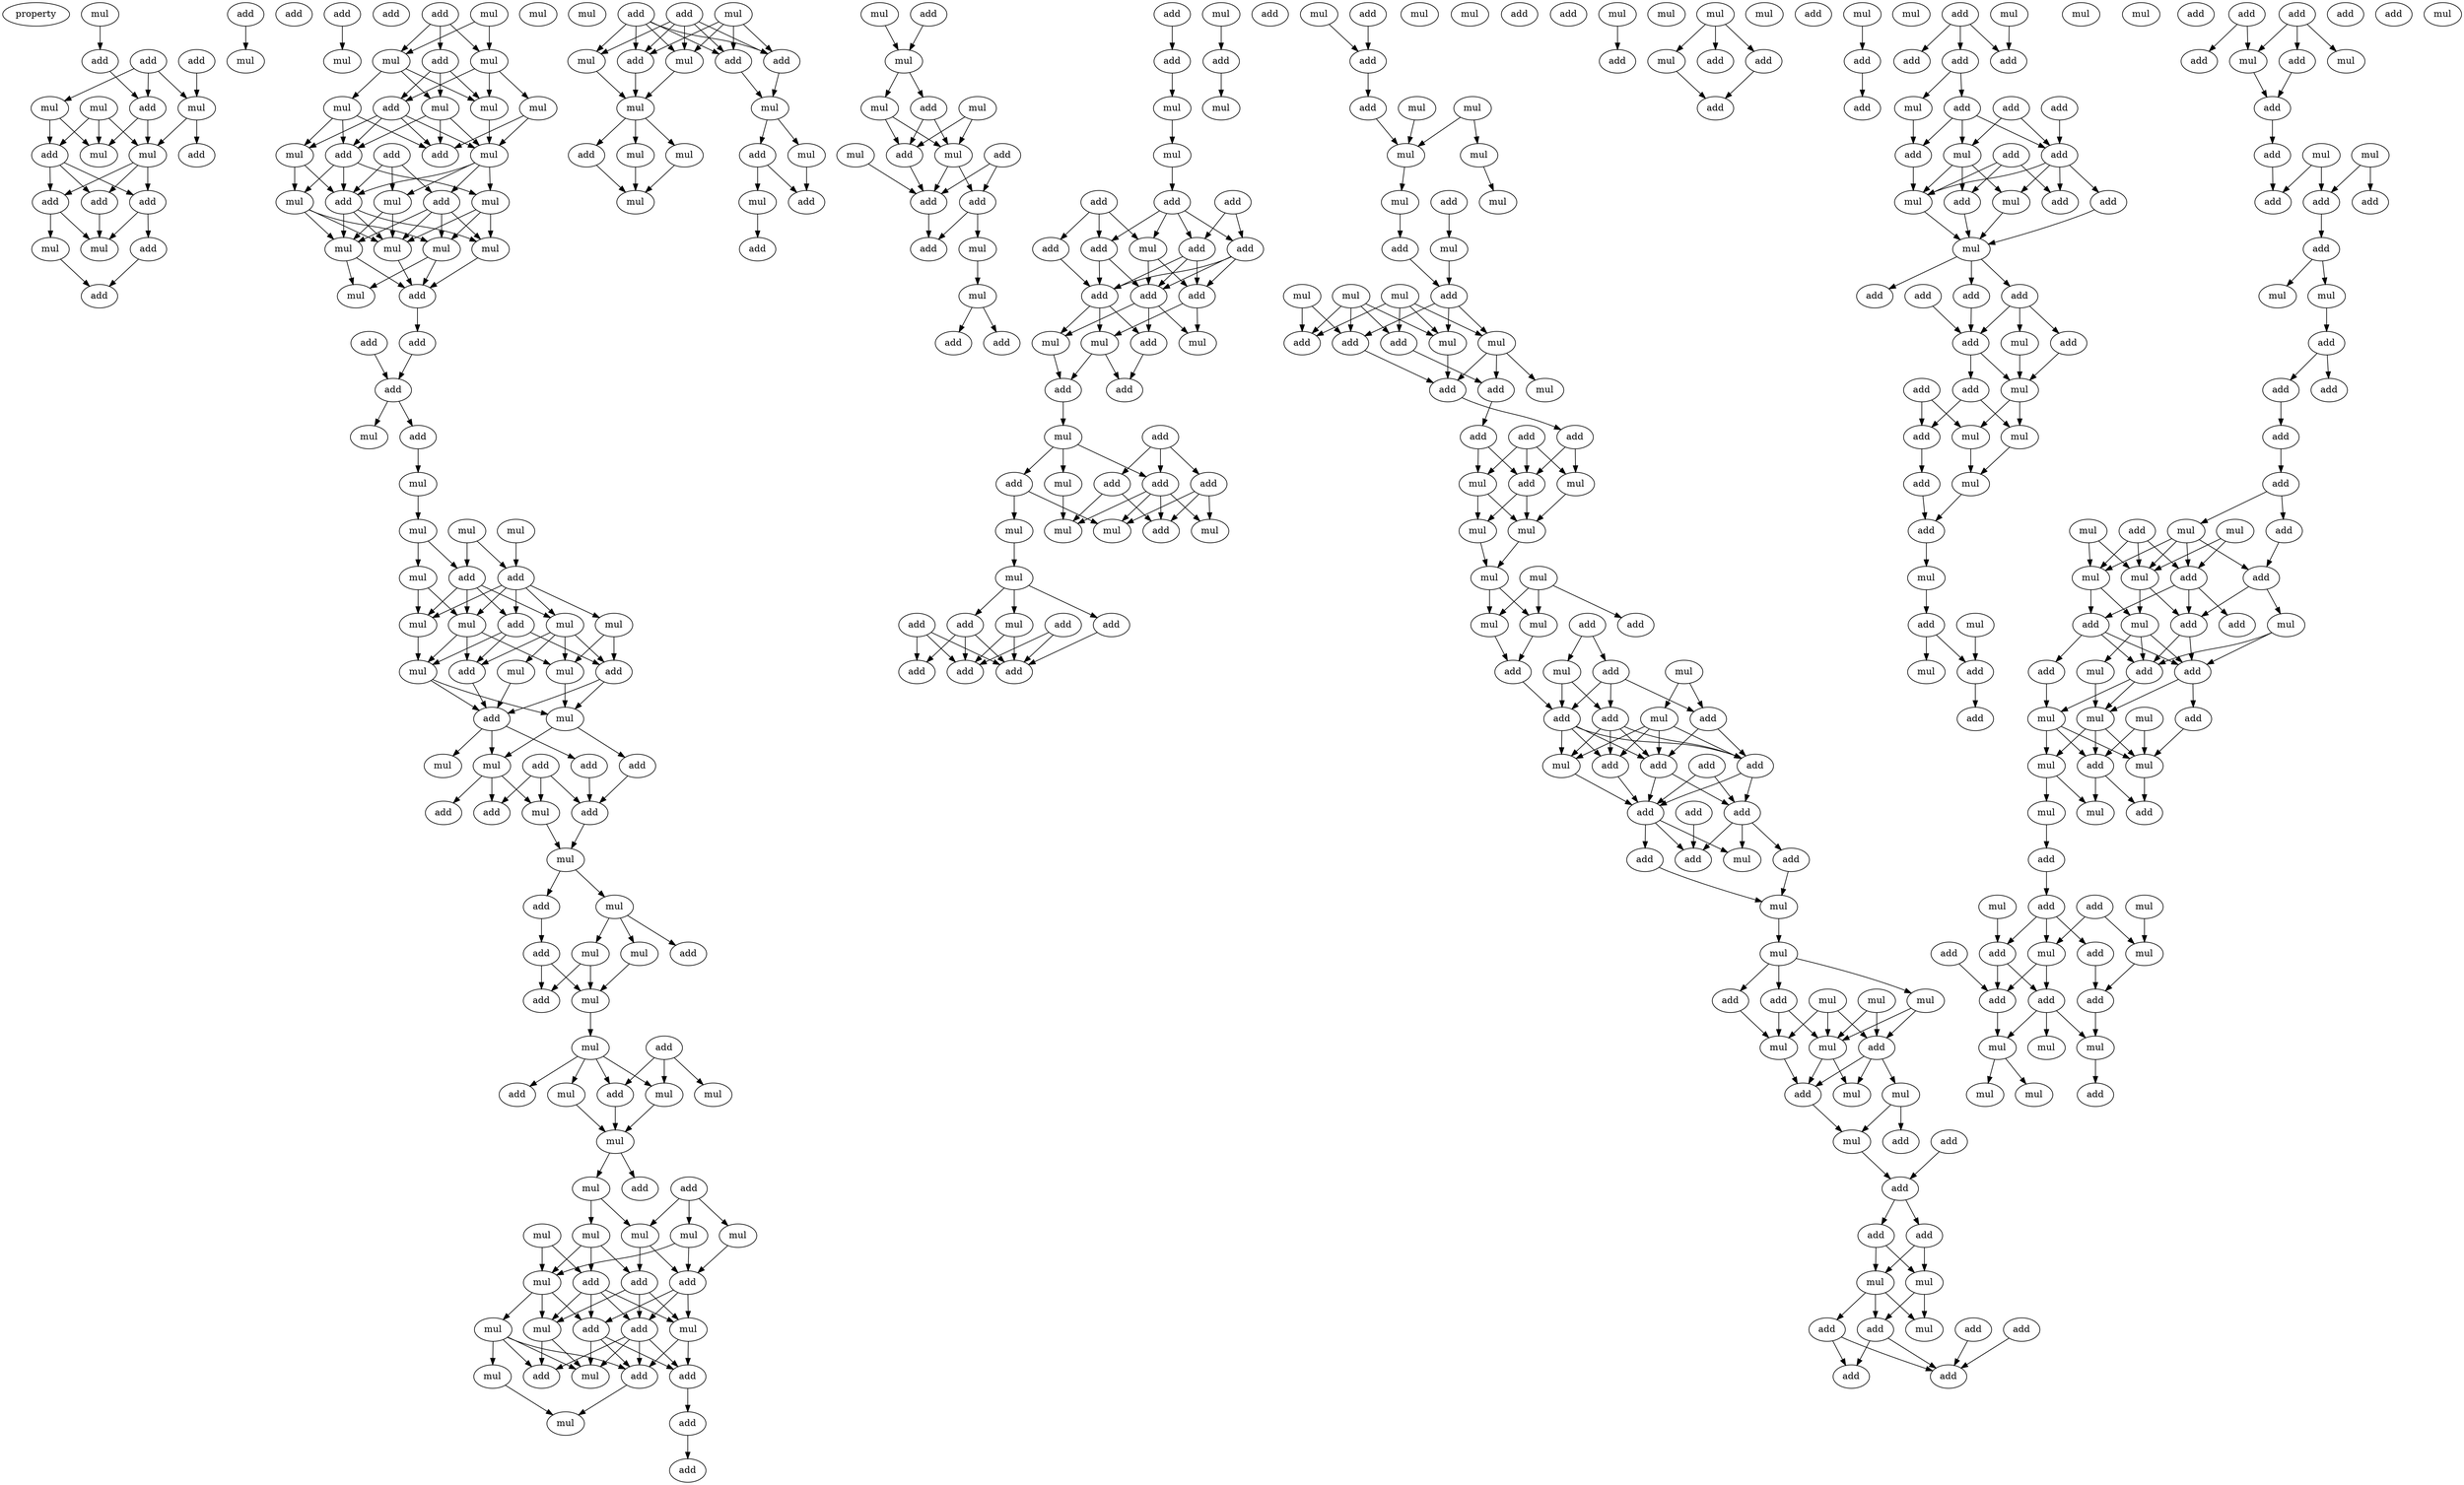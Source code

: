 digraph {
    node [fontcolor=black]
    property [mul=2,lf=1.5]
    0 [ label = mul ];
    1 [ label = add ];
    2 [ label = add ];
    3 [ label = add ];
    4 [ label = mul ];
    5 [ label = mul ];
    6 [ label = mul ];
    7 [ label = add ];
    8 [ label = add ];
    9 [ label = mul ];
    10 [ label = mul ];
    11 [ label = add ];
    12 [ label = add ];
    13 [ label = add ];
    14 [ label = add ];
    15 [ label = add ];
    16 [ label = mul ];
    17 [ label = mul ];
    18 [ label = add ];
    19 [ label = add ];
    20 [ label = add ];
    21 [ label = mul ];
    22 [ label = add ];
    23 [ label = add ];
    24 [ label = mul ];
    25 [ label = mul ];
    26 [ label = add ];
    27 [ label = mul ];
    28 [ label = add ];
    29 [ label = mul ];
    30 [ label = mul ];
    31 [ label = mul ];
    32 [ label = add ];
    33 [ label = mul ];
    34 [ label = mul ];
    35 [ label = mul ];
    36 [ label = add ];
    37 [ label = mul ];
    38 [ label = add ];
    39 [ label = add ];
    40 [ label = mul ];
    41 [ label = add ];
    42 [ label = add ];
    43 [ label = mul ];
    44 [ label = mul ];
    45 [ label = mul ];
    46 [ label = mul ];
    47 [ label = mul ];
    48 [ label = mul ];
    49 [ label = mul ];
    50 [ label = add ];
    51 [ label = add ];
    52 [ label = add ];
    53 [ label = add ];
    54 [ label = mul ];
    55 [ label = add ];
    56 [ label = mul ];
    57 [ label = mul ];
    58 [ label = mul ];
    59 [ label = mul ];
    60 [ label = add ];
    61 [ label = add ];
    62 [ label = mul ];
    63 [ label = add ];
    64 [ label = mul ];
    65 [ label = mul ];
    66 [ label = mul ];
    67 [ label = mul ];
    68 [ label = add ];
    69 [ label = add ];
    70 [ label = mul ];
    71 [ label = mul ];
    72 [ label = mul ];
    73 [ label = mul ];
    74 [ label = add ];
    75 [ label = add ];
    76 [ label = mul ];
    77 [ label = add ];
    78 [ label = mul ];
    79 [ label = add ];
    80 [ label = add ];
    81 [ label = add ];
    82 [ label = add ];
    83 [ label = mul ];
    84 [ label = mul ];
    85 [ label = add ];
    86 [ label = mul ];
    87 [ label = mul ];
    88 [ label = add ];
    89 [ label = mul ];
    90 [ label = add ];
    91 [ label = mul ];
    92 [ label = mul ];
    93 [ label = add ];
    94 [ label = add ];
    95 [ label = mul ];
    96 [ label = add ];
    97 [ label = add ];
    98 [ label = mul ];
    99 [ label = mul ];
    100 [ label = mul ];
    101 [ label = mul ];
    102 [ label = add ];
    103 [ label = mul ];
    104 [ label = add ];
    105 [ label = mul ];
    106 [ label = mul ];
    107 [ label = mul ];
    108 [ label = mul ];
    109 [ label = mul ];
    110 [ label = add ];
    111 [ label = add ];
    112 [ label = mul ];
    113 [ label = add ];
    114 [ label = mul ];
    115 [ label = mul ];
    116 [ label = mul ];
    117 [ label = add ];
    118 [ label = add ];
    119 [ label = add ];
    120 [ label = add ];
    121 [ label = mul ];
    122 [ label = mul ];
    123 [ label = add ];
    124 [ label = mul ];
    125 [ label = add ];
    126 [ label = mul ];
    127 [ label = add ];
    128 [ label = add ];
    129 [ label = mul ];
    130 [ label = add ];
    131 [ label = add ];
    132 [ label = add ];
    133 [ label = add ];
    134 [ label = mul ];
    135 [ label = mul ];
    136 [ label = mul ];
    137 [ label = mul ];
    138 [ label = add ];
    139 [ label = mul ];
    140 [ label = mul ];
    141 [ label = add ];
    142 [ label = mul ];
    143 [ label = mul ];
    144 [ label = mul ];
    145 [ label = add ];
    146 [ label = add ];
    147 [ label = mul ];
    148 [ label = add ];
    149 [ label = mul ];
    150 [ label = add ];
    151 [ label = mul ];
    152 [ label = mul ];
    153 [ label = mul ];
    154 [ label = mul ];
    155 [ label = add ];
    156 [ label = add ];
    157 [ label = add ];
    158 [ label = add ];
    159 [ label = add ];
    160 [ label = add ];
    161 [ label = mul ];
    162 [ label = add ];
    163 [ label = mul ];
    164 [ label = add ];
    165 [ label = mul ];
    166 [ label = add ];
    167 [ label = mul ];
    168 [ label = add ];
    169 [ label = add ];
    170 [ label = add ];
    171 [ label = add ];
    172 [ label = add ];
    173 [ label = add ];
    174 [ label = add ];
    175 [ label = mul ];
    176 [ label = add ];
    177 [ label = add ];
    178 [ label = add ];
    179 [ label = mul ];
    180 [ label = mul ];
    181 [ label = mul ];
    182 [ label = add ];
    183 [ label = add ];
    184 [ label = add ];
    185 [ label = mul ];
    186 [ label = add ];
    187 [ label = add ];
    188 [ label = add ];
    189 [ label = mul ];
    190 [ label = add ];
    191 [ label = add ];
    192 [ label = mul ];
    193 [ label = mul ];
    194 [ label = add ];
    195 [ label = mul ];
    196 [ label = mul ];
    197 [ label = mul ];
    198 [ label = mul ];
    199 [ label = add ];
    200 [ label = add ];
    201 [ label = add ];
    202 [ label = add ];
    203 [ label = add ];
    204 [ label = add ];
    205 [ label = add ];
    206 [ label = mul ];
    207 [ label = add ];
    208 [ label = add ];
    209 [ label = mul ];
    210 [ label = mul ];
    211 [ label = mul ];
    212 [ label = add ];
    213 [ label = add ];
    214 [ label = mul ];
    215 [ label = add ];
    216 [ label = mul ];
    217 [ label = mul ];
    218 [ label = mul ];
    219 [ label = mul ];
    220 [ label = mul ];
    221 [ label = add ];
    222 [ label = add ];
    223 [ label = add ];
    224 [ label = mul ];
    225 [ label = add ];
    226 [ label = mul ];
    227 [ label = mul ];
    228 [ label = mul ];
    229 [ label = mul ];
    230 [ label = add ];
    231 [ label = add ];
    232 [ label = add ];
    233 [ label = mul ];
    234 [ label = mul ];
    235 [ label = add ];
    236 [ label = add ];
    237 [ label = mul ];
    238 [ label = add ];
    239 [ label = add ];
    240 [ label = add ];
    241 [ label = add ];
    242 [ label = mul ];
    243 [ label = mul ];
    244 [ label = add ];
    245 [ label = mul ];
    246 [ label = mul ];
    247 [ label = mul ];
    248 [ label = mul ];
    249 [ label = add ];
    250 [ label = mul ];
    251 [ label = add ];
    252 [ label = mul ];
    253 [ label = mul ];
    254 [ label = add ];
    255 [ label = mul ];
    256 [ label = add ];
    257 [ label = add ];
    258 [ label = add ];
    259 [ label = mul ];
    260 [ label = add ];
    261 [ label = add ];
    262 [ label = add ];
    263 [ label = add ];
    264 [ label = mul ];
    265 [ label = add ];
    266 [ label = add ];
    267 [ label = mul ];
    268 [ label = add ];
    269 [ label = add ];
    270 [ label = add ];
    271 [ label = add ];
    272 [ label = add ];
    273 [ label = add ];
    274 [ label = mul ];
    275 [ label = mul ];
    276 [ label = mul ];
    277 [ label = mul ];
    278 [ label = add ];
    279 [ label = add ];
    280 [ label = mul ];
    281 [ label = mul ];
    282 [ label = add ];
    283 [ label = mul ];
    284 [ label = mul ];
    285 [ label = add ];
    286 [ label = mul ];
    287 [ label = mul ];
    288 [ label = add ];
    289 [ label = mul ];
    290 [ label = add ];
    291 [ label = add ];
    292 [ label = mul ];
    293 [ label = add ];
    294 [ label = add ];
    295 [ label = mul ];
    296 [ label = mul ];
    297 [ label = mul ];
    298 [ label = add ];
    299 [ label = add ];
    300 [ label = add ];
    301 [ label = add ];
    302 [ label = add ];
    303 [ label = add ];
    304 [ label = mul ];
    305 [ label = mul ];
    306 [ label = mul ];
    307 [ label = add ];
    308 [ label = add ];
    309 [ label = add ];
    310 [ label = add ];
    311 [ label = mul ];
    312 [ label = mul ];
    313 [ label = add ];
    314 [ label = add ];
    315 [ label = add ];
    316 [ label = mul ];
    317 [ label = add ];
    318 [ label = add ];
    319 [ label = mul ];
    320 [ label = add ];
    321 [ label = mul ];
    322 [ label = add ];
    323 [ label = add ];
    324 [ label = add ];
    325 [ label = add ];
    326 [ label = add ];
    327 [ label = mul ];
    328 [ label = add ];
    329 [ label = add ];
    330 [ label = mul ];
    331 [ label = add ];
    332 [ label = mul ];
    333 [ label = add ];
    334 [ label = mul ];
    335 [ label = add ];
    336 [ label = add ];
    337 [ label = add ];
    338 [ label = add ];
    339 [ label = add ];
    340 [ label = mul ];
    341 [ label = add ];
    342 [ label = add ];
    343 [ label = add ];
    344 [ label = mul ];
    345 [ label = mul ];
    346 [ label = mul ];
    347 [ label = mul ];
    348 [ label = add ];
    349 [ label = add ];
    350 [ label = add ];
    351 [ label = mul ];
    352 [ label = add ];
    353 [ label = mul ];
    354 [ label = add ];
    355 [ label = mul ];
    356 [ label = mul ];
    357 [ label = add ];
    358 [ label = add ];
    359 [ label = add ];
    360 [ label = add ];
    361 [ label = add ];
    362 [ label = mul ];
    363 [ label = add ];
    364 [ label = add ];
    365 [ label = mul ];
    366 [ label = add ];
    367 [ label = add ];
    368 [ label = mul ];
    369 [ label = mul ];
    370 [ label = add ];
    371 [ label = add ];
    372 [ label = add ];
    373 [ label = add ];
    374 [ label = add ];
    375 [ label = mul ];
    376 [ label = mul ];
    377 [ label = add ];
    378 [ label = add ];
    379 [ label = add ];
    380 [ label = add ];
    381 [ label = add ];
    382 [ label = mul ];
    383 [ label = add ];
    384 [ label = mul ];
    385 [ label = add ];
    386 [ label = mul ];
    387 [ label = add ];
    388 [ label = mul ];
    389 [ label = add ];
    390 [ label = mul ];
    391 [ label = mul ];
    392 [ label = add ];
    393 [ label = add ];
    394 [ label = mul ];
    395 [ label = add ];
    396 [ label = mul ];
    397 [ label = add ];
    398 [ label = add ];
    399 [ label = add ];
    400 [ label = add ];
    401 [ label = mul ];
    402 [ label = mul ];
    403 [ label = mul ];
    404 [ label = mul ];
    405 [ label = mul ];
    406 [ label = add ];
    407 [ label = mul ];
    408 [ label = add ];
    409 [ label = mul ];
    410 [ label = mul ];
    411 [ label = add ];
    412 [ label = mul ];
    413 [ label = mul ];
    414 [ label = add ];
    415 [ label = add ];
    416 [ label = add ];
    417 [ label = add ];
    418 [ label = add ];
    419 [ label = mul ];
    420 [ label = mul ];
    421 [ label = add ];
    422 [ label = add ];
    423 [ label = add ];
    424 [ label = mul ];
    425 [ label = mul ];
    426 [ label = mul ];
    427 [ label = add ];
    428 [ label = mul ];
    429 [ label = mul ];
    0 -> 3 [ name = 0 ];
    1 -> 5 [ name = 1 ];
    2 -> 4 [ name = 2 ];
    2 -> 5 [ name = 3 ];
    2 -> 7 [ name = 4 ];
    3 -> 7 [ name = 5 ];
    4 -> 8 [ name = 6 ];
    4 -> 10 [ name = 7 ];
    5 -> 9 [ name = 8 ];
    5 -> 11 [ name = 9 ];
    6 -> 8 [ name = 10 ];
    6 -> 9 [ name = 11 ];
    6 -> 10 [ name = 12 ];
    7 -> 9 [ name = 13 ];
    7 -> 10 [ name = 14 ];
    8 -> 12 [ name = 15 ];
    8 -> 13 [ name = 16 ];
    8 -> 14 [ name = 17 ];
    9 -> 12 [ name = 18 ];
    9 -> 13 [ name = 19 ];
    9 -> 14 [ name = 20 ];
    12 -> 17 [ name = 21 ];
    13 -> 16 [ name = 22 ];
    13 -> 17 [ name = 23 ];
    14 -> 15 [ name = 24 ];
    14 -> 17 [ name = 25 ];
    15 -> 19 [ name = 26 ];
    16 -> 19 [ name = 27 ];
    18 -> 21 [ name = 28 ];
    22 -> 24 [ name = 29 ];
    25 -> 27 [ name = 30 ];
    25 -> 29 [ name = 31 ];
    26 -> 27 [ name = 32 ];
    26 -> 28 [ name = 33 ];
    26 -> 29 [ name = 34 ];
    27 -> 30 [ name = 35 ];
    27 -> 31 [ name = 36 ];
    27 -> 33 [ name = 37 ];
    28 -> 31 [ name = 38 ];
    28 -> 32 [ name = 39 ];
    28 -> 33 [ name = 40 ];
    29 -> 32 [ name = 41 ];
    29 -> 33 [ name = 42 ];
    29 -> 34 [ name = 43 ];
    30 -> 36 [ name = 44 ];
    30 -> 37 [ name = 45 ];
    30 -> 38 [ name = 46 ];
    31 -> 35 [ name = 47 ];
    31 -> 36 [ name = 48 ];
    31 -> 38 [ name = 49 ];
    32 -> 35 [ name = 50 ];
    32 -> 36 [ name = 51 ];
    32 -> 37 [ name = 52 ];
    32 -> 38 [ name = 53 ];
    33 -> 35 [ name = 54 ];
    34 -> 35 [ name = 55 ];
    34 -> 38 [ name = 56 ];
    35 -> 40 [ name = 57 ];
    35 -> 41 [ name = 58 ];
    35 -> 42 [ name = 59 ];
    35 -> 44 [ name = 60 ];
    36 -> 40 [ name = 61 ];
    36 -> 42 [ name = 62 ];
    36 -> 43 [ name = 63 ];
    37 -> 42 [ name = 64 ];
    37 -> 43 [ name = 65 ];
    39 -> 41 [ name = 66 ];
    39 -> 42 [ name = 67 ];
    39 -> 44 [ name = 68 ];
    40 -> 45 [ name = 69 ];
    40 -> 46 [ name = 70 ];
    40 -> 48 [ name = 71 ];
    41 -> 45 [ name = 72 ];
    41 -> 46 [ name = 73 ];
    41 -> 47 [ name = 74 ];
    41 -> 48 [ name = 75 ];
    42 -> 45 [ name = 76 ];
    42 -> 46 [ name = 77 ];
    42 -> 47 [ name = 78 ];
    43 -> 46 [ name = 79 ];
    43 -> 47 [ name = 80 ];
    43 -> 48 [ name = 81 ];
    44 -> 46 [ name = 82 ];
    44 -> 47 [ name = 83 ];
    45 -> 50 [ name = 84 ];
    46 -> 50 [ name = 85 ];
    47 -> 49 [ name = 86 ];
    47 -> 50 [ name = 87 ];
    48 -> 49 [ name = 88 ];
    48 -> 50 [ name = 89 ];
    50 -> 52 [ name = 90 ];
    51 -> 53 [ name = 91 ];
    52 -> 53 [ name = 92 ];
    53 -> 54 [ name = 93 ];
    53 -> 55 [ name = 94 ];
    55 -> 56 [ name = 95 ];
    56 -> 59 [ name = 96 ];
    57 -> 60 [ name = 97 ];
    57 -> 61 [ name = 98 ];
    58 -> 60 [ name = 99 ];
    59 -> 61 [ name = 100 ];
    59 -> 62 [ name = 101 ];
    60 -> 63 [ name = 102 ];
    60 -> 64 [ name = 103 ];
    60 -> 65 [ name = 104 ];
    60 -> 66 [ name = 105 ];
    60 -> 67 [ name = 106 ];
    61 -> 63 [ name = 107 ];
    61 -> 64 [ name = 108 ];
    61 -> 65 [ name = 109 ];
    61 -> 67 [ name = 110 ];
    62 -> 64 [ name = 111 ];
    62 -> 67 [ name = 112 ];
    63 -> 68 [ name = 113 ];
    63 -> 69 [ name = 114 ];
    63 -> 71 [ name = 115 ];
    64 -> 71 [ name = 116 ];
    65 -> 68 [ name = 117 ];
    65 -> 69 [ name = 118 ];
    65 -> 70 [ name = 119 ];
    65 -> 72 [ name = 120 ];
    66 -> 68 [ name = 121 ];
    66 -> 70 [ name = 122 ];
    67 -> 69 [ name = 123 ];
    67 -> 70 [ name = 124 ];
    67 -> 71 [ name = 125 ];
    68 -> 73 [ name = 126 ];
    68 -> 74 [ name = 127 ];
    69 -> 74 [ name = 128 ];
    70 -> 73 [ name = 129 ];
    71 -> 73 [ name = 130 ];
    71 -> 74 [ name = 131 ];
    72 -> 74 [ name = 132 ];
    73 -> 77 [ name = 133 ];
    73 -> 78 [ name = 134 ];
    74 -> 76 [ name = 135 ];
    74 -> 78 [ name = 136 ];
    74 -> 79 [ name = 137 ];
    75 -> 80 [ name = 138 ];
    75 -> 82 [ name = 139 ];
    75 -> 83 [ name = 140 ];
    77 -> 82 [ name = 141 ];
    78 -> 80 [ name = 142 ];
    78 -> 81 [ name = 143 ];
    78 -> 83 [ name = 144 ];
    79 -> 82 [ name = 145 ];
    82 -> 84 [ name = 146 ];
    83 -> 84 [ name = 147 ];
    84 -> 85 [ name = 148 ];
    84 -> 86 [ name = 149 ];
    85 -> 90 [ name = 150 ];
    86 -> 87 [ name = 151 ];
    86 -> 88 [ name = 152 ];
    86 -> 89 [ name = 153 ];
    87 -> 92 [ name = 154 ];
    89 -> 92 [ name = 155 ];
    89 -> 93 [ name = 156 ];
    90 -> 92 [ name = 157 ];
    90 -> 93 [ name = 158 ];
    92 -> 95 [ name = 159 ];
    94 -> 97 [ name = 160 ];
    94 -> 98 [ name = 161 ];
    94 -> 99 [ name = 162 ];
    95 -> 96 [ name = 163 ];
    95 -> 97 [ name = 164 ];
    95 -> 99 [ name = 165 ];
    95 -> 100 [ name = 166 ];
    97 -> 101 [ name = 167 ];
    99 -> 101 [ name = 168 ];
    100 -> 101 [ name = 169 ];
    101 -> 103 [ name = 170 ];
    101 -> 104 [ name = 171 ];
    102 -> 106 [ name = 172 ];
    102 -> 107 [ name = 173 ];
    102 -> 109 [ name = 174 ];
    103 -> 105 [ name = 175 ];
    103 -> 106 [ name = 176 ];
    105 -> 111 [ name = 177 ];
    105 -> 112 [ name = 178 ];
    105 -> 113 [ name = 179 ];
    106 -> 110 [ name = 180 ];
    106 -> 113 [ name = 181 ];
    107 -> 110 [ name = 182 ];
    108 -> 111 [ name = 183 ];
    108 -> 112 [ name = 184 ];
    109 -> 110 [ name = 185 ];
    109 -> 112 [ name = 186 ];
    110 -> 115 [ name = 187 ];
    110 -> 117 [ name = 188 ];
    110 -> 118 [ name = 189 ];
    111 -> 115 [ name = 190 ];
    111 -> 116 [ name = 191 ];
    111 -> 117 [ name = 192 ];
    111 -> 118 [ name = 193 ];
    112 -> 114 [ name = 194 ];
    112 -> 116 [ name = 195 ];
    112 -> 118 [ name = 196 ];
    113 -> 115 [ name = 197 ];
    113 -> 116 [ name = 198 ];
    113 -> 117 [ name = 199 ];
    114 -> 119 [ name = 200 ];
    114 -> 120 [ name = 201 ];
    114 -> 121 [ name = 202 ];
    114 -> 122 [ name = 203 ];
    115 -> 120 [ name = 204 ];
    115 -> 123 [ name = 205 ];
    116 -> 119 [ name = 206 ];
    116 -> 122 [ name = 207 ];
    117 -> 119 [ name = 208 ];
    117 -> 120 [ name = 209 ];
    117 -> 122 [ name = 210 ];
    117 -> 123 [ name = 211 ];
    118 -> 120 [ name = 212 ];
    118 -> 122 [ name = 213 ];
    118 -> 123 [ name = 214 ];
    120 -> 124 [ name = 215 ];
    121 -> 124 [ name = 216 ];
    123 -> 125 [ name = 217 ];
    125 -> 127 [ name = 218 ];
    128 -> 131 [ name = 219 ];
    128 -> 132 [ name = 220 ];
    128 -> 133 [ name = 221 ];
    128 -> 134 [ name = 222 ];
    128 -> 135 [ name = 223 ];
    129 -> 131 [ name = 224 ];
    129 -> 132 [ name = 225 ];
    129 -> 133 [ name = 226 ];
    129 -> 135 [ name = 227 ];
    130 -> 131 [ name = 228 ];
    130 -> 132 [ name = 229 ];
    130 -> 133 [ name = 230 ];
    130 -> 134 [ name = 231 ];
    130 -> 135 [ name = 232 ];
    131 -> 137 [ name = 233 ];
    132 -> 136 [ name = 234 ];
    133 -> 136 [ name = 235 ];
    134 -> 137 [ name = 236 ];
    135 -> 137 [ name = 237 ];
    136 -> 139 [ name = 238 ];
    136 -> 141 [ name = 239 ];
    137 -> 138 [ name = 240 ];
    137 -> 140 [ name = 241 ];
    137 -> 142 [ name = 242 ];
    138 -> 144 [ name = 243 ];
    139 -> 145 [ name = 244 ];
    140 -> 144 [ name = 245 ];
    141 -> 143 [ name = 246 ];
    141 -> 145 [ name = 247 ];
    142 -> 144 [ name = 248 ];
    143 -> 146 [ name = 249 ];
    147 -> 149 [ name = 250 ];
    148 -> 149 [ name = 251 ];
    149 -> 150 [ name = 252 ];
    149 -> 151 [ name = 253 ];
    150 -> 154 [ name = 254 ];
    150 -> 156 [ name = 255 ];
    151 -> 154 [ name = 256 ];
    151 -> 156 [ name = 257 ];
    152 -> 154 [ name = 258 ];
    152 -> 156 [ name = 259 ];
    153 -> 157 [ name = 260 ];
    154 -> 157 [ name = 261 ];
    154 -> 158 [ name = 262 ];
    155 -> 157 [ name = 263 ];
    155 -> 158 [ name = 264 ];
    156 -> 157 [ name = 265 ];
    157 -> 160 [ name = 266 ];
    158 -> 160 [ name = 267 ];
    158 -> 161 [ name = 268 ];
    159 -> 162 [ name = 269 ];
    161 -> 163 [ name = 270 ];
    162 -> 165 [ name = 271 ];
    163 -> 164 [ name = 272 ];
    163 -> 166 [ name = 273 ];
    165 -> 167 [ name = 274 ];
    167 -> 169 [ name = 275 ];
    168 -> 172 [ name = 276 ];
    168 -> 174 [ name = 277 ];
    168 -> 175 [ name = 278 ];
    169 -> 171 [ name = 279 ];
    169 -> 172 [ name = 280 ];
    169 -> 173 [ name = 281 ];
    169 -> 175 [ name = 282 ];
    170 -> 171 [ name = 283 ];
    170 -> 173 [ name = 284 ];
    171 -> 176 [ name = 285 ];
    171 -> 177 [ name = 286 ];
    171 -> 178 [ name = 287 ];
    172 -> 176 [ name = 288 ];
    172 -> 177 [ name = 289 ];
    173 -> 176 [ name = 290 ];
    173 -> 177 [ name = 291 ];
    173 -> 178 [ name = 292 ];
    174 -> 177 [ name = 293 ];
    175 -> 176 [ name = 294 ];
    175 -> 178 [ name = 295 ];
    176 -> 179 [ name = 296 ];
    176 -> 181 [ name = 297 ];
    176 -> 182 [ name = 298 ];
    177 -> 180 [ name = 299 ];
    177 -> 181 [ name = 300 ];
    177 -> 182 [ name = 301 ];
    178 -> 179 [ name = 302 ];
    178 -> 180 [ name = 303 ];
    180 -> 183 [ name = 304 ];
    180 -> 184 [ name = 305 ];
    181 -> 184 [ name = 306 ];
    182 -> 183 [ name = 307 ];
    184 -> 185 [ name = 308 ];
    185 -> 187 [ name = 309 ];
    185 -> 189 [ name = 310 ];
    185 -> 191 [ name = 311 ];
    186 -> 188 [ name = 312 ];
    186 -> 190 [ name = 313 ];
    186 -> 191 [ name = 314 ];
    187 -> 192 [ name = 315 ];
    187 -> 196 [ name = 316 ];
    188 -> 193 [ name = 317 ];
    188 -> 194 [ name = 318 ];
    189 -> 193 [ name = 319 ];
    190 -> 194 [ name = 320 ];
    190 -> 195 [ name = 321 ];
    190 -> 196 [ name = 322 ];
    191 -> 193 [ name = 323 ];
    191 -> 194 [ name = 324 ];
    191 -> 195 [ name = 325 ];
    191 -> 196 [ name = 326 ];
    192 -> 197 [ name = 327 ];
    197 -> 198 [ name = 328 ];
    197 -> 201 [ name = 329 ];
    197 -> 202 [ name = 330 ];
    198 -> 203 [ name = 331 ];
    198 -> 204 [ name = 332 ];
    199 -> 203 [ name = 333 ];
    199 -> 204 [ name = 334 ];
    199 -> 205 [ name = 335 ];
    200 -> 203 [ name = 336 ];
    200 -> 204 [ name = 337 ];
    201 -> 203 [ name = 338 ];
    201 -> 204 [ name = 339 ];
    201 -> 205 [ name = 340 ];
    202 -> 204 [ name = 341 ];
    206 -> 208 [ name = 342 ];
    208 -> 209 [ name = 343 ];
    210 -> 213 [ name = 344 ];
    212 -> 213 [ name = 345 ];
    213 -> 215 [ name = 346 ];
    214 -> 218 [ name = 347 ];
    214 -> 219 [ name = 348 ];
    215 -> 218 [ name = 349 ];
    216 -> 218 [ name = 350 ];
    218 -> 224 [ name = 351 ];
    219 -> 220 [ name = 352 ];
    222 -> 226 [ name = 353 ];
    224 -> 225 [ name = 354 ];
    225 -> 230 [ name = 355 ];
    226 -> 230 [ name = 356 ];
    227 -> 232 [ name = 357 ];
    227 -> 235 [ name = 358 ];
    228 -> 231 [ name = 359 ];
    228 -> 232 [ name = 360 ];
    228 -> 233 [ name = 361 ];
    228 -> 235 [ name = 362 ];
    229 -> 231 [ name = 363 ];
    229 -> 233 [ name = 364 ];
    229 -> 234 [ name = 365 ];
    229 -> 235 [ name = 366 ];
    230 -> 232 [ name = 367 ];
    230 -> 233 [ name = 368 ];
    230 -> 234 [ name = 369 ];
    231 -> 236 [ name = 370 ];
    232 -> 238 [ name = 371 ];
    233 -> 238 [ name = 372 ];
    234 -> 236 [ name = 373 ];
    234 -> 237 [ name = 374 ];
    234 -> 238 [ name = 375 ];
    236 -> 241 [ name = 376 ];
    238 -> 240 [ name = 377 ];
    239 -> 242 [ name = 378 ];
    239 -> 243 [ name = 379 ];
    239 -> 244 [ name = 380 ];
    240 -> 243 [ name = 381 ];
    240 -> 244 [ name = 382 ];
    241 -> 242 [ name = 383 ];
    241 -> 244 [ name = 384 ];
    242 -> 245 [ name = 385 ];
    242 -> 246 [ name = 386 ];
    243 -> 246 [ name = 387 ];
    244 -> 245 [ name = 388 ];
    244 -> 246 [ name = 389 ];
    245 -> 247 [ name = 390 ];
    246 -> 247 [ name = 391 ];
    247 -> 250 [ name = 392 ];
    247 -> 252 [ name = 393 ];
    248 -> 249 [ name = 394 ];
    248 -> 250 [ name = 395 ];
    248 -> 252 [ name = 396 ];
    250 -> 254 [ name = 397 ];
    251 -> 255 [ name = 398 ];
    251 -> 256 [ name = 399 ];
    252 -> 254 [ name = 400 ];
    253 -> 257 [ name = 401 ];
    253 -> 259 [ name = 402 ];
    254 -> 260 [ name = 403 ];
    255 -> 258 [ name = 404 ];
    255 -> 260 [ name = 405 ];
    256 -> 257 [ name = 406 ];
    256 -> 258 [ name = 407 ];
    256 -> 260 [ name = 408 ];
    257 -> 263 [ name = 409 ];
    257 -> 265 [ name = 410 ];
    258 -> 261 [ name = 411 ];
    258 -> 263 [ name = 412 ];
    258 -> 264 [ name = 413 ];
    258 -> 265 [ name = 414 ];
    259 -> 261 [ name = 415 ];
    259 -> 263 [ name = 416 ];
    259 -> 264 [ name = 417 ];
    259 -> 265 [ name = 418 ];
    260 -> 261 [ name = 419 ];
    260 -> 263 [ name = 420 ];
    260 -> 264 [ name = 421 ];
    260 -> 265 [ name = 422 ];
    261 -> 268 [ name = 423 ];
    262 -> 268 [ name = 424 ];
    262 -> 269 [ name = 425 ];
    263 -> 268 [ name = 426 ];
    263 -> 269 [ name = 427 ];
    264 -> 268 [ name = 428 ];
    265 -> 268 [ name = 429 ];
    265 -> 269 [ name = 430 ];
    266 -> 272 [ name = 431 ];
    267 -> 271 [ name = 432 ];
    268 -> 270 [ name = 433 ];
    268 -> 272 [ name = 434 ];
    268 -> 274 [ name = 435 ];
    269 -> 272 [ name = 436 ];
    269 -> 273 [ name = 437 ];
    269 -> 274 [ name = 438 ];
    270 -> 275 [ name = 439 ];
    273 -> 275 [ name = 440 ];
    275 -> 276 [ name = 441 ];
    276 -> 278 [ name = 442 ];
    276 -> 279 [ name = 443 ];
    276 -> 280 [ name = 444 ];
    277 -> 282 [ name = 445 ];
    277 -> 283 [ name = 446 ];
    277 -> 284 [ name = 447 ];
    278 -> 284 [ name = 448 ];
    279 -> 283 [ name = 449 ];
    279 -> 284 [ name = 450 ];
    280 -> 282 [ name = 451 ];
    280 -> 283 [ name = 452 ];
    281 -> 282 [ name = 453 ];
    281 -> 283 [ name = 454 ];
    282 -> 285 [ name = 455 ];
    282 -> 286 [ name = 456 ];
    282 -> 287 [ name = 457 ];
    283 -> 285 [ name = 458 ];
    283 -> 286 [ name = 459 ];
    284 -> 285 [ name = 460 ];
    285 -> 289 [ name = 461 ];
    287 -> 288 [ name = 462 ];
    287 -> 289 [ name = 463 ];
    289 -> 291 [ name = 464 ];
    290 -> 291 [ name = 465 ];
    291 -> 293 [ name = 466 ];
    291 -> 294 [ name = 467 ];
    293 -> 295 [ name = 468 ];
    293 -> 296 [ name = 469 ];
    294 -> 295 [ name = 470 ];
    294 -> 296 [ name = 471 ];
    295 -> 297 [ name = 472 ];
    295 -> 298 [ name = 473 ];
    295 -> 300 [ name = 474 ];
    296 -> 297 [ name = 475 ];
    296 -> 300 [ name = 476 ];
    298 -> 302 [ name = 477 ];
    298 -> 303 [ name = 478 ];
    299 -> 302 [ name = 479 ];
    300 -> 302 [ name = 480 ];
    300 -> 303 [ name = 481 ];
    301 -> 302 [ name = 482 ];
    304 -> 305 [ name = 483 ];
    304 -> 307 [ name = 484 ];
    304 -> 308 [ name = 485 ];
    305 -> 310 [ name = 486 ];
    308 -> 310 [ name = 487 ];
    311 -> 313 [ name = 488 ];
    313 -> 314 [ name = 489 ];
    315 -> 317 [ name = 490 ];
    315 -> 318 [ name = 491 ];
    315 -> 320 [ name = 492 ];
    316 -> 320 [ name = 493 ];
    317 -> 321 [ name = 494 ];
    317 -> 322 [ name = 495 ];
    321 -> 325 [ name = 496 ];
    322 -> 325 [ name = 497 ];
    322 -> 327 [ name = 498 ];
    322 -> 328 [ name = 499 ];
    323 -> 328 [ name = 500 ];
    324 -> 327 [ name = 501 ];
    324 -> 328 [ name = 502 ];
    325 -> 332 [ name = 503 ];
    326 -> 329 [ name = 504 ];
    326 -> 331 [ name = 505 ];
    326 -> 332 [ name = 506 ];
    327 -> 330 [ name = 507 ];
    327 -> 331 [ name = 508 ];
    327 -> 332 [ name = 509 ];
    328 -> 329 [ name = 510 ];
    328 -> 330 [ name = 511 ];
    328 -> 332 [ name = 512 ];
    328 -> 333 [ name = 513 ];
    330 -> 334 [ name = 514 ];
    331 -> 334 [ name = 515 ];
    332 -> 334 [ name = 516 ];
    333 -> 334 [ name = 517 ];
    334 -> 336 [ name = 518 ];
    334 -> 337 [ name = 519 ];
    334 -> 338 [ name = 520 ];
    335 -> 339 [ name = 521 ];
    337 -> 339 [ name = 522 ];
    338 -> 339 [ name = 523 ];
    338 -> 340 [ name = 524 ];
    338 -> 341 [ name = 525 ];
    339 -> 343 [ name = 526 ];
    339 -> 344 [ name = 527 ];
    340 -> 344 [ name = 528 ];
    341 -> 344 [ name = 529 ];
    342 -> 347 [ name = 530 ];
    342 -> 349 [ name = 531 ];
    343 -> 345 [ name = 532 ];
    343 -> 349 [ name = 533 ];
    344 -> 345 [ name = 534 ];
    344 -> 347 [ name = 535 ];
    345 -> 351 [ name = 536 ];
    347 -> 351 [ name = 537 ];
    349 -> 350 [ name = 538 ];
    350 -> 352 [ name = 539 ];
    351 -> 352 [ name = 540 ];
    352 -> 353 [ name = 541 ];
    353 -> 354 [ name = 542 ];
    354 -> 356 [ name = 543 ];
    354 -> 357 [ name = 544 ];
    355 -> 357 [ name = 545 ];
    357 -> 358 [ name = 546 ];
    359 -> 362 [ name = 547 ];
    359 -> 363 [ name = 548 ];
    359 -> 365 [ name = 549 ];
    360 -> 361 [ name = 550 ];
    360 -> 362 [ name = 551 ];
    362 -> 366 [ name = 552 ];
    363 -> 366 [ name = 553 ];
    366 -> 367 [ name = 554 ];
    367 -> 372 [ name = 555 ];
    368 -> 370 [ name = 556 ];
    368 -> 372 [ name = 557 ];
    369 -> 370 [ name = 558 ];
    369 -> 371 [ name = 559 ];
    370 -> 374 [ name = 560 ];
    374 -> 375 [ name = 561 ];
    374 -> 376 [ name = 562 ];
    376 -> 377 [ name = 563 ];
    377 -> 378 [ name = 564 ];
    377 -> 379 [ name = 565 ];
    378 -> 380 [ name = 566 ];
    380 -> 381 [ name = 567 ];
    381 -> 382 [ name = 568 ];
    381 -> 383 [ name = 569 ];
    382 -> 387 [ name = 570 ];
    382 -> 388 [ name = 571 ];
    382 -> 389 [ name = 572 ];
    382 -> 390 [ name = 573 ];
    383 -> 389 [ name = 574 ];
    384 -> 387 [ name = 575 ];
    384 -> 388 [ name = 576 ];
    385 -> 387 [ name = 577 ];
    385 -> 388 [ name = 578 ];
    385 -> 390 [ name = 579 ];
    386 -> 388 [ name = 580 ];
    386 -> 390 [ name = 581 ];
    387 -> 392 [ name = 582 ];
    387 -> 393 [ name = 583 ];
    387 -> 395 [ name = 584 ];
    388 -> 393 [ name = 585 ];
    388 -> 394 [ name = 586 ];
    389 -> 391 [ name = 587 ];
    389 -> 393 [ name = 588 ];
    390 -> 394 [ name = 589 ];
    390 -> 395 [ name = 590 ];
    391 -> 397 [ name = 591 ];
    391 -> 399 [ name = 592 ];
    393 -> 397 [ name = 593 ];
    393 -> 399 [ name = 594 ];
    394 -> 396 [ name = 595 ];
    394 -> 397 [ name = 596 ];
    394 -> 399 [ name = 597 ];
    395 -> 397 [ name = 598 ];
    395 -> 398 [ name = 599 ];
    395 -> 399 [ name = 600 ];
    396 -> 401 [ name = 601 ];
    397 -> 400 [ name = 602 ];
    397 -> 401 [ name = 603 ];
    398 -> 402 [ name = 604 ];
    399 -> 401 [ name = 605 ];
    399 -> 402 [ name = 606 ];
    400 -> 404 [ name = 607 ];
    401 -> 404 [ name = 608 ];
    401 -> 405 [ name = 609 ];
    401 -> 406 [ name = 610 ];
    402 -> 404 [ name = 611 ];
    402 -> 405 [ name = 612 ];
    402 -> 406 [ name = 613 ];
    403 -> 404 [ name = 614 ];
    403 -> 406 [ name = 615 ];
    404 -> 408 [ name = 616 ];
    405 -> 409 [ name = 617 ];
    405 -> 410 [ name = 618 ];
    406 -> 408 [ name = 619 ];
    406 -> 410 [ name = 620 ];
    409 -> 411 [ name = 621 ];
    411 -> 414 [ name = 622 ];
    412 -> 419 [ name = 623 ];
    413 -> 416 [ name = 624 ];
    414 -> 416 [ name = 625 ];
    414 -> 418 [ name = 626 ];
    414 -> 420 [ name = 627 ];
    415 -> 419 [ name = 628 ];
    415 -> 420 [ name = 629 ];
    416 -> 421 [ name = 630 ];
    416 -> 423 [ name = 631 ];
    417 -> 421 [ name = 632 ];
    418 -> 422 [ name = 633 ];
    419 -> 422 [ name = 634 ];
    420 -> 421 [ name = 635 ];
    420 -> 423 [ name = 636 ];
    421 -> 424 [ name = 637 ];
    422 -> 426 [ name = 638 ];
    423 -> 424 [ name = 639 ];
    423 -> 425 [ name = 640 ];
    423 -> 426 [ name = 641 ];
    424 -> 428 [ name = 642 ];
    424 -> 429 [ name = 643 ];
    426 -> 427 [ name = 644 ];
}
